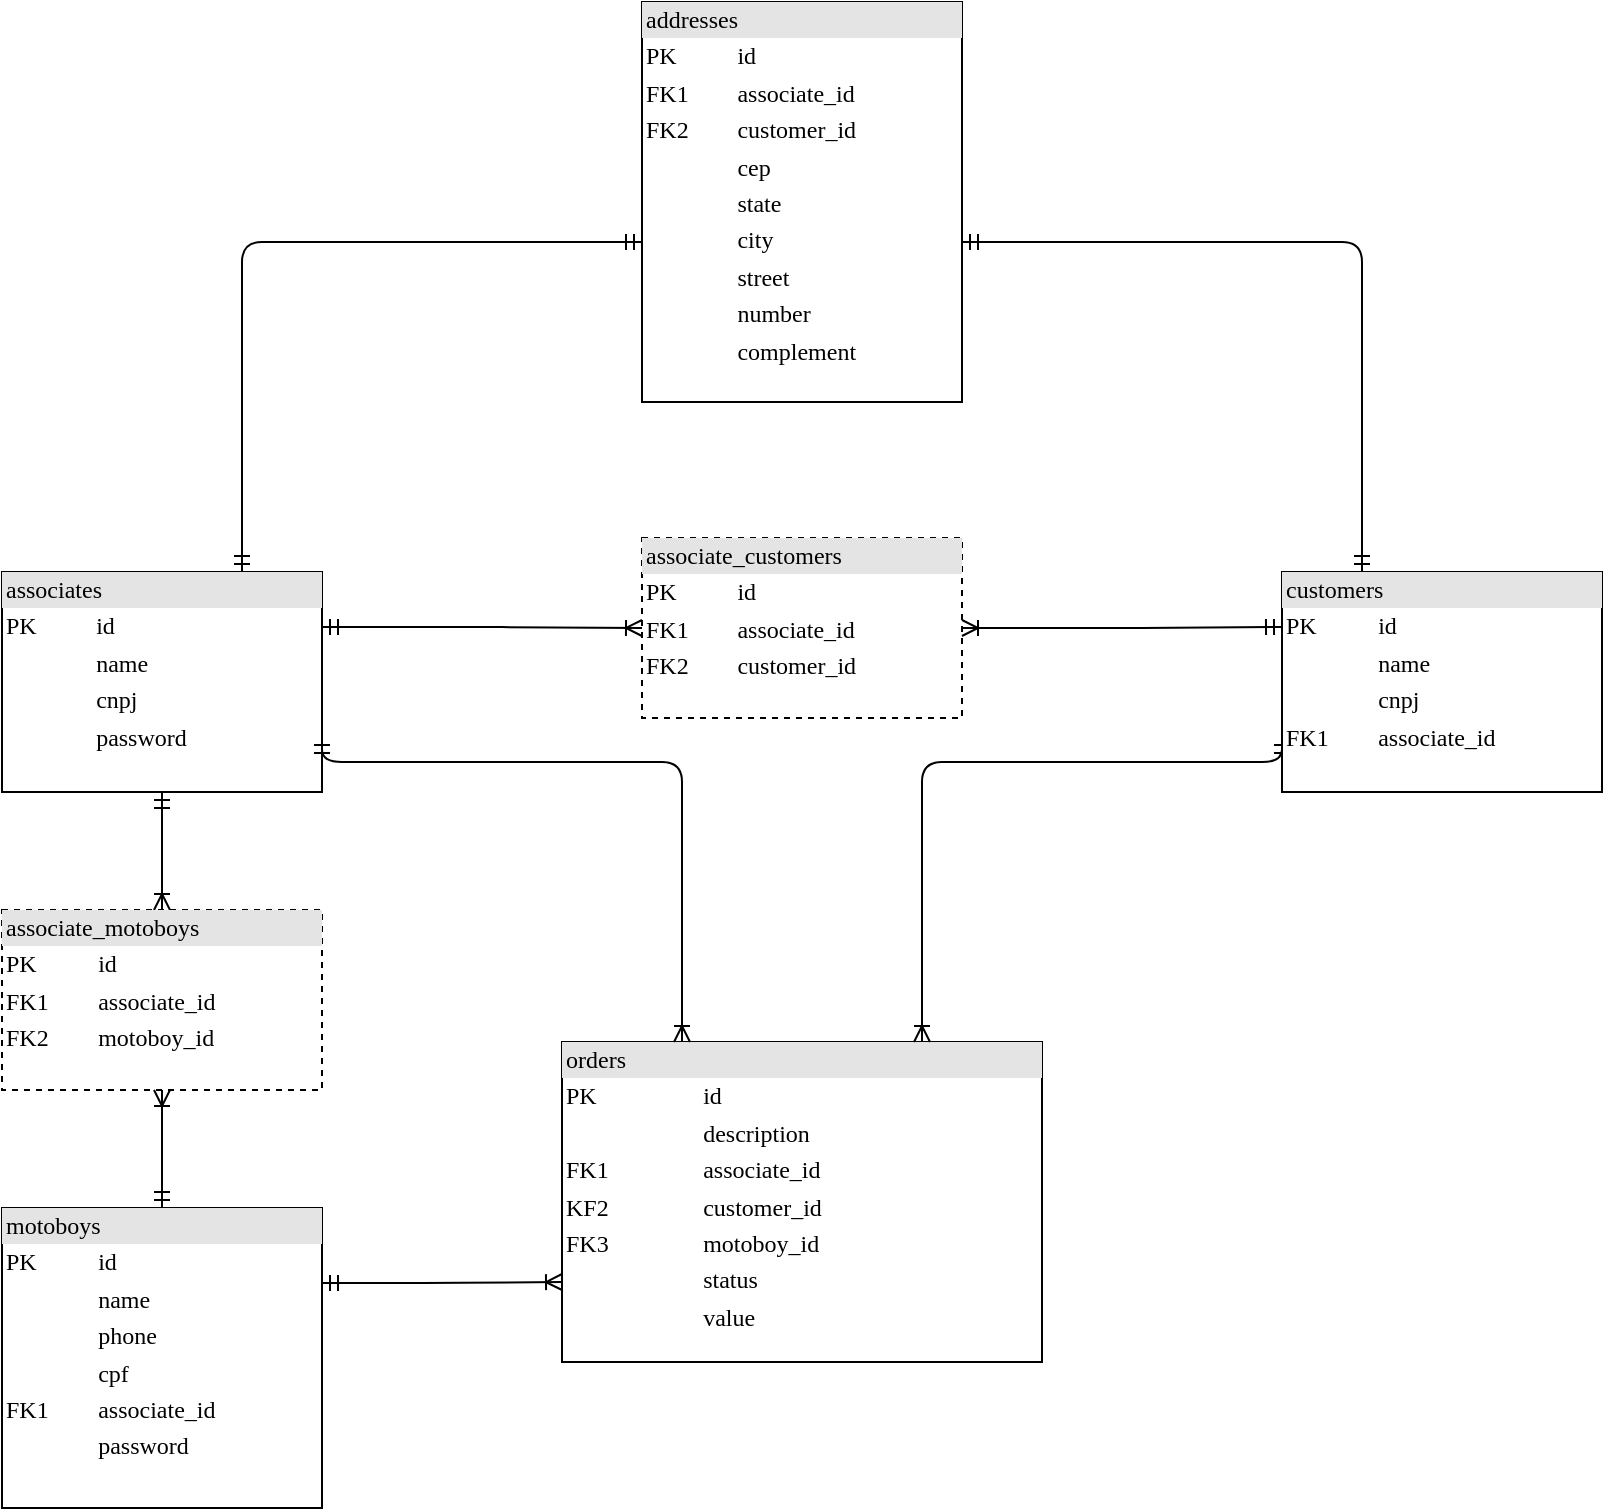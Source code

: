 <mxfile version="14.8.4" type="device"><diagram name="Page-1" id="2ca16b54-16f6-2749-3443-fa8db7711227"><mxGraphModel dx="1312" dy="802" grid="1" gridSize="10" guides="1" tooltips="1" connect="1" arrows="1" fold="1" page="1" pageScale="1" pageWidth="1100" pageHeight="850" background="none" math="0" shadow="0"><root><mxCell id="0"/><mxCell id="1" parent="0"/><mxCell id="93BGBtDsogoBjqpd7ibH-1" value="&lt;div style=&quot;box-sizing: border-box ; width: 100% ; background: #e4e4e4 ; padding: 2px&quot;&gt;addresses&lt;/div&gt;&lt;table style=&quot;width: 100% ; font-size: 1em&quot; cellpadding=&quot;2&quot; cellspacing=&quot;0&quot;&gt;&lt;tbody&gt;&lt;tr&gt;&lt;td&gt;PK&lt;/td&gt;&lt;td&gt;id&lt;/td&gt;&lt;/tr&gt;&lt;tr&gt;&lt;td&gt;FK1&lt;/td&gt;&lt;td&gt;associate_id&lt;/td&gt;&lt;/tr&gt;&lt;tr&gt;&lt;td&gt;FK2&lt;/td&gt;&lt;td&gt;customer_id&lt;/td&gt;&lt;/tr&gt;&lt;tr&gt;&lt;td&gt;&lt;br&gt;&lt;/td&gt;&lt;td&gt;cep&lt;/td&gt;&lt;/tr&gt;&lt;tr&gt;&lt;td&gt;&lt;br&gt;&lt;/td&gt;&lt;td&gt;state&lt;br&gt;&lt;/td&gt;&lt;/tr&gt;&lt;tr&gt;&lt;td&gt;&lt;br&gt;&lt;/td&gt;&lt;td&gt;city&lt;br&gt;&lt;/td&gt;&lt;/tr&gt;&lt;tr&gt;&lt;td&gt;&lt;br&gt;&lt;/td&gt;&lt;td&gt;street&lt;br&gt;&lt;/td&gt;&lt;/tr&gt;&lt;tr&gt;&lt;td&gt;&lt;br&gt;&lt;/td&gt;&lt;td&gt;number&lt;br&gt;&lt;/td&gt;&lt;/tr&gt;&lt;tr&gt;&lt;td&gt;&lt;br&gt;&lt;/td&gt;&lt;td&gt;complement&lt;/td&gt;&lt;/tr&gt;&lt;tr&gt;&lt;td&gt;&lt;br&gt;&lt;/td&gt;&lt;td&gt;&lt;/td&gt;&lt;/tr&gt;&lt;/tbody&gt;&lt;/table&gt;" style="verticalAlign=top;align=left;overflow=fill;html=1;rounded=0;shadow=0;comic=0;labelBackgroundColor=none;strokeWidth=1;fontFamily=Verdana;fontSize=12" parent="1" vertex="1"><mxGeometry x="480" y="40" width="160" height="200" as="geometry"/></mxCell><mxCell id="93BGBtDsogoBjqpd7ibH-3" value="&lt;div style=&quot;box-sizing: border-box ; width: 100% ; background: #e4e4e4 ; padding: 2px&quot;&gt;orders&lt;/div&gt;&lt;table style=&quot;width: 100% ; font-size: 1em&quot; cellpadding=&quot;2&quot; cellspacing=&quot;0&quot;&gt;&lt;tbody&gt;&lt;tr&gt;&lt;td&gt;PK&lt;/td&gt;&lt;td&gt;id&lt;/td&gt;&lt;/tr&gt;&lt;tr&gt;&lt;td&gt;&lt;br&gt;&lt;/td&gt;&lt;td&gt;description&lt;/td&gt;&lt;/tr&gt;&lt;tr&gt;&lt;td&gt;FK1&lt;/td&gt;&lt;td&gt;associate_id&lt;/td&gt;&lt;/tr&gt;&lt;tr&gt;&lt;td&gt;KF2&lt;/td&gt;&lt;td&gt;customer_id&lt;br&gt;&lt;/td&gt;&lt;/tr&gt;&lt;tr&gt;&lt;td&gt;FK3&lt;/td&gt;&lt;td&gt;motoboy_id&lt;br&gt;&lt;/td&gt;&lt;/tr&gt;&lt;tr&gt;&lt;td&gt;&lt;br&gt;&lt;/td&gt;&lt;td&gt;status&lt;br&gt;&lt;/td&gt;&lt;/tr&gt;&lt;tr&gt;&lt;td&gt;&lt;br&gt;&lt;/td&gt;&lt;td&gt;value&lt;br&gt;&lt;/td&gt;&lt;/tr&gt;&lt;tr&gt;&lt;td&gt;&lt;br&gt;&lt;/td&gt;&lt;td&gt;&lt;br&gt;&lt;/td&gt;&lt;/tr&gt;&lt;/tbody&gt;&lt;/table&gt;" style="verticalAlign=top;align=left;overflow=fill;html=1;rounded=0;shadow=0;comic=0;labelBackgroundColor=none;strokeWidth=1;fontFamily=Verdana;fontSize=12" parent="1" vertex="1"><mxGeometry x="440" y="560" width="240" height="160" as="geometry"/></mxCell><mxCell id="93BGBtDsogoBjqpd7ibH-4" value="&lt;div style=&quot;box-sizing: border-box ; width: 100% ; background: #e4e4e4 ; padding: 2px&quot;&gt;associates&lt;/div&gt;&lt;table style=&quot;width: 100% ; font-size: 1em&quot; cellpadding=&quot;2&quot; cellspacing=&quot;0&quot;&gt;&lt;tbody&gt;&lt;tr&gt;&lt;td&gt;PK&lt;/td&gt;&lt;td&gt;id&lt;/td&gt;&lt;/tr&gt;&lt;tr&gt;&lt;td&gt;&lt;br&gt;&lt;/td&gt;&lt;td&gt;name&lt;/td&gt;&lt;/tr&gt;&lt;tr&gt;&lt;td&gt;&lt;/td&gt;&lt;td&gt;cnpj&lt;/td&gt;&lt;/tr&gt;&lt;tr&gt;&lt;td&gt;&lt;br&gt;&lt;/td&gt;&lt;td&gt;password&lt;/td&gt;&lt;/tr&gt;&lt;tr&gt;&lt;td&gt;&lt;br&gt;&lt;/td&gt;&lt;td&gt;&lt;br&gt;&lt;/td&gt;&lt;/tr&gt;&lt;/tbody&gt;&lt;/table&gt;" style="verticalAlign=top;align=left;overflow=fill;html=1;rounded=0;shadow=0;comic=0;labelBackgroundColor=none;strokeWidth=1;fontFamily=Verdana;fontSize=12" parent="1" vertex="1"><mxGeometry x="160" y="325" width="160" height="110" as="geometry"/></mxCell><mxCell id="93BGBtDsogoBjqpd7ibH-18" value="" style="edgeStyle=orthogonalEdgeStyle;html=1;endArrow=ERoneToMany;startArrow=ERmandOne;labelBackgroundColor=none;fontFamily=Verdana;fontSize=12;align=left;exitX=1;exitY=0.75;exitDx=0;exitDy=0;entryX=0.25;entryY=0;entryDx=0;entryDy=0;" parent="1" source="93BGBtDsogoBjqpd7ibH-4" target="93BGBtDsogoBjqpd7ibH-3" edge="1"><mxGeometry width="100" height="100" relative="1" as="geometry"><mxPoint x="240" y="400" as="sourcePoint"/><mxPoint x="380" y="510" as="targetPoint"/><Array as="points"><mxPoint x="320" y="420"/><mxPoint x="500" y="420"/></Array></mxGeometry></mxCell><mxCell id="93BGBtDsogoBjqpd7ibH-20" value="" style="edgeStyle=orthogonalEdgeStyle;html=1;endArrow=ERmandOne;startArrow=ERmandOne;labelBackgroundColor=none;fontFamily=Verdana;fontSize=12;align=left;endFill=0;exitX=0.25;exitY=0;exitDx=0;exitDy=0;" parent="1" source="-_mDwyXwaq69m8Udk-34-4" target="93BGBtDsogoBjqpd7ibH-1" edge="1"><mxGeometry width="100" height="100" relative="1" as="geometry"><mxPoint x="570" y="750.0" as="sourcePoint"/><mxPoint x="660" y="470" as="targetPoint"/><Array as="points"><mxPoint x="840" y="160"/></Array></mxGeometry></mxCell><mxCell id="-_mDwyXwaq69m8Udk-34-1" value="" style="edgeStyle=orthogonalEdgeStyle;html=1;endArrow=ERmandOne;startArrow=ERmandOne;labelBackgroundColor=none;fontFamily=Verdana;fontSize=12;align=left;endFill=0;exitX=0.75;exitY=0;exitDx=0;exitDy=0;" parent="1" source="93BGBtDsogoBjqpd7ibH-4" target="93BGBtDsogoBjqpd7ibH-1" edge="1"><mxGeometry width="100" height="100" relative="1" as="geometry"><mxPoint x="730" y="375" as="sourcePoint"/><mxPoint x="610" y="380" as="targetPoint"/><Array as="points"><mxPoint x="280" y="160"/></Array></mxGeometry></mxCell><mxCell id="-_mDwyXwaq69m8Udk-34-2" value="" style="edgeStyle=orthogonalEdgeStyle;html=1;endArrow=ERoneToMany;startArrow=ERmandOne;labelBackgroundColor=none;fontFamily=Verdana;fontSize=12;align=left;exitX=0;exitY=0.75;exitDx=0;exitDy=0;entryX=0.75;entryY=0;entryDx=0;entryDy=0;" parent="1" source="-_mDwyXwaq69m8Udk-34-4" target="93BGBtDsogoBjqpd7ibH-3" edge="1"><mxGeometry width="100" height="100" relative="1" as="geometry"><mxPoint x="330" y="380" as="sourcePoint"/><mxPoint x="530" y="570" as="targetPoint"/><Array as="points"><mxPoint x="800" y="420"/><mxPoint x="620" y="420"/></Array></mxGeometry></mxCell><mxCell id="-_mDwyXwaq69m8Udk-34-3" value="" style="edgeStyle=orthogonalEdgeStyle;html=1;endArrow=ERoneToMany;startArrow=ERmandOne;labelBackgroundColor=none;fontFamily=Verdana;fontSize=12;align=left;entryX=0;entryY=0.75;entryDx=0;entryDy=0;exitX=1;exitY=0.25;exitDx=0;exitDy=0;" parent="1" source="-_mDwyXwaq69m8Udk-34-6" target="93BGBtDsogoBjqpd7ibH-3" edge="1"><mxGeometry width="100" height="100" relative="1" as="geometry"><mxPoint x="770" y="570.0" as="sourcePoint"/><mxPoint x="970" y="760.0" as="targetPoint"/></mxGeometry></mxCell><mxCell id="-_mDwyXwaq69m8Udk-34-4" value="&lt;div style=&quot;box-sizing: border-box ; width: 100% ; background: #e4e4e4 ; padding: 2px&quot;&gt;customers&lt;/div&gt;&lt;table style=&quot;width: 100% ; font-size: 1em&quot; cellpadding=&quot;2&quot; cellspacing=&quot;0&quot;&gt;&lt;tbody&gt;&lt;tr&gt;&lt;td&gt;PK&lt;/td&gt;&lt;td&gt;id&lt;/td&gt;&lt;/tr&gt;&lt;tr&gt;&lt;td&gt;&lt;br&gt;&lt;/td&gt;&lt;td&gt;name&lt;/td&gt;&lt;/tr&gt;&lt;tr&gt;&lt;td&gt;&lt;/td&gt;&lt;td&gt;cnpj&lt;/td&gt;&lt;/tr&gt;&lt;tr&gt;&lt;td&gt;FK1&lt;/td&gt;&lt;td&gt;associate_id&lt;/td&gt;&lt;/tr&gt;&lt;tr&gt;&lt;td&gt;&lt;br&gt;&lt;/td&gt;&lt;td&gt;&lt;br&gt;&lt;/td&gt;&lt;/tr&gt;&lt;/tbody&gt;&lt;/table&gt;" style="verticalAlign=top;align=left;overflow=fill;html=1;rounded=0;shadow=0;comic=0;labelBackgroundColor=none;strokeWidth=1;fontFamily=Verdana;fontSize=12" parent="1" vertex="1"><mxGeometry x="800" y="325" width="160" height="110" as="geometry"/></mxCell><mxCell id="-_mDwyXwaq69m8Udk-34-5" value="" style="edgeStyle=orthogonalEdgeStyle;html=1;endArrow=ERoneToMany;startArrow=ERmandOne;labelBackgroundColor=none;fontFamily=Verdana;fontSize=12;align=left;exitX=1;exitY=0.25;exitDx=0;exitDy=0;" parent="1" source="93BGBtDsogoBjqpd7ibH-4" target="DZWnyGsjg6-WtqZq9Zp9-1" edge="1"><mxGeometry width="100" height="100" relative="1" as="geometry"><mxPoint x="780" y="580.0" as="sourcePoint"/><mxPoint x="980" y="770.0" as="targetPoint"/></mxGeometry></mxCell><mxCell id="-_mDwyXwaq69m8Udk-34-6" value="&lt;div style=&quot;box-sizing: border-box ; width: 100% ; background: #e4e4e4 ; padding: 2px&quot;&gt;motoboys&lt;/div&gt;&lt;table style=&quot;width: 100% ; font-size: 1em&quot; cellpadding=&quot;2&quot; cellspacing=&quot;0&quot;&gt;&lt;tbody&gt;&lt;tr&gt;&lt;td&gt;PK&lt;/td&gt;&lt;td&gt;id&lt;/td&gt;&lt;/tr&gt;&lt;tr&gt;&lt;td&gt;&lt;br&gt;&lt;/td&gt;&lt;td&gt;name&lt;/td&gt;&lt;/tr&gt;&lt;tr&gt;&lt;td&gt;&lt;/td&gt;&lt;td&gt;phone&lt;/td&gt;&lt;/tr&gt;&lt;tr&gt;&lt;td&gt;&lt;br&gt;&lt;/td&gt;&lt;td&gt;cpf&lt;br&gt;&lt;/td&gt;&lt;/tr&gt;&lt;tr&gt;&lt;td&gt;FK1&lt;/td&gt;&lt;td&gt;associate_id&lt;br&gt;&lt;/td&gt;&lt;/tr&gt;&lt;tr&gt;&lt;td&gt;&lt;br&gt;&lt;/td&gt;&lt;td&gt;password&lt;br&gt;&lt;/td&gt;&lt;/tr&gt;&lt;tr&gt;&lt;td&gt;&lt;br&gt;&lt;/td&gt;&lt;td&gt;&lt;br&gt;&lt;/td&gt;&lt;/tr&gt;&lt;/tbody&gt;&lt;/table&gt;" style="verticalAlign=top;align=left;overflow=fill;html=1;rounded=0;shadow=0;comic=0;labelBackgroundColor=none;strokeWidth=1;fontFamily=Verdana;fontSize=12" parent="1" vertex="1"><mxGeometry x="160" y="643" width="160" height="150" as="geometry"/></mxCell><mxCell id="-_mDwyXwaq69m8Udk-34-7" value="" style="edgeStyle=orthogonalEdgeStyle;html=1;endArrow=ERoneToMany;startArrow=ERmandOne;labelBackgroundColor=none;fontFamily=Verdana;fontSize=12;align=left;" parent="1" source="93BGBtDsogoBjqpd7ibH-4" target="DZWnyGsjg6-WtqZq9Zp9-4" edge="1"><mxGeometry width="100" height="100" relative="1" as="geometry"><mxPoint x="780" y="580.0" as="sourcePoint"/><mxPoint x="980" y="770.0" as="targetPoint"/></mxGeometry></mxCell><mxCell id="DZWnyGsjg6-WtqZq9Zp9-1" value="&lt;div style=&quot;box-sizing: border-box ; width: 100% ; background: #e4e4e4 ; padding: 2px&quot;&gt;associate_customers&lt;/div&gt;&lt;table style=&quot;width: 100% ; font-size: 1em&quot; cellpadding=&quot;2&quot; cellspacing=&quot;0&quot;&gt;&lt;tbody&gt;&lt;tr&gt;&lt;td&gt;PK&lt;/td&gt;&lt;td&gt;id&lt;/td&gt;&lt;/tr&gt;&lt;tr&gt;&lt;td&gt;FK1&lt;/td&gt;&lt;td&gt;associate_id&lt;/td&gt;&lt;/tr&gt;&lt;tr&gt;&lt;td&gt;FK2&lt;/td&gt;&lt;td&gt;customer_id&lt;/td&gt;&lt;/tr&gt;&lt;tr&gt;&lt;td&gt;&lt;br&gt;&lt;/td&gt;&lt;td&gt;&lt;/td&gt;&lt;/tr&gt;&lt;/tbody&gt;&lt;/table&gt;" style="verticalAlign=top;align=left;overflow=fill;html=1;rounded=0;shadow=0;comic=0;labelBackgroundColor=none;strokeWidth=1;fontFamily=Verdana;fontSize=12;dashed=1;" vertex="1" parent="1"><mxGeometry x="480" y="308" width="160" height="90" as="geometry"/></mxCell><mxCell id="DZWnyGsjg6-WtqZq9Zp9-3" value="" style="edgeStyle=orthogonalEdgeStyle;html=1;endArrow=ERmandOne;startArrow=ERoneToMany;labelBackgroundColor=none;fontFamily=Verdana;fontSize=12;align=left;endFill=0;startFill=0;entryX=0;entryY=0.25;entryDx=0;entryDy=0;" edge="1" parent="1" source="DZWnyGsjg6-WtqZq9Zp9-1" target="-_mDwyXwaq69m8Udk-34-4"><mxGeometry width="100" height="100" relative="1" as="geometry"><mxPoint x="330" y="390" as="sourcePoint"/><mxPoint x="720" y="390" as="targetPoint"/></mxGeometry></mxCell><mxCell id="DZWnyGsjg6-WtqZq9Zp9-4" value="&lt;div style=&quot;box-sizing: border-box ; width: 100% ; background: #e4e4e4 ; padding: 2px&quot;&gt;associate_motoboys&lt;/div&gt;&lt;table style=&quot;width: 100% ; font-size: 1em&quot; cellpadding=&quot;2&quot; cellspacing=&quot;0&quot;&gt;&lt;tbody&gt;&lt;tr&gt;&lt;td&gt;PK&lt;/td&gt;&lt;td&gt;id&lt;/td&gt;&lt;/tr&gt;&lt;tr&gt;&lt;td&gt;FK1&lt;/td&gt;&lt;td&gt;associate_id&lt;/td&gt;&lt;/tr&gt;&lt;tr&gt;&lt;td&gt;FK2&lt;/td&gt;&lt;td&gt;motoboy_id&lt;/td&gt;&lt;/tr&gt;&lt;tr&gt;&lt;td&gt;&lt;br&gt;&lt;/td&gt;&lt;td&gt;&lt;/td&gt;&lt;/tr&gt;&lt;/tbody&gt;&lt;/table&gt;" style="verticalAlign=top;align=left;overflow=fill;html=1;rounded=0;shadow=0;comic=0;labelBackgroundColor=none;strokeWidth=1;fontFamily=Verdana;fontSize=12;dashed=1;" vertex="1" parent="1"><mxGeometry x="160" y="494" width="160" height="90" as="geometry"/></mxCell><mxCell id="DZWnyGsjg6-WtqZq9Zp9-5" value="" style="edgeStyle=orthogonalEdgeStyle;html=1;endArrow=ERoneToMany;startArrow=ERmandOne;labelBackgroundColor=none;fontFamily=Verdana;fontSize=12;align=left;" edge="1" parent="1" source="-_mDwyXwaq69m8Udk-34-6" target="DZWnyGsjg6-WtqZq9Zp9-4"><mxGeometry width="100" height="100" relative="1" as="geometry"><mxPoint x="250" y="445" as="sourcePoint"/><mxPoint x="250" y="510" as="targetPoint"/></mxGeometry></mxCell></root></mxGraphModel></diagram></mxfile>